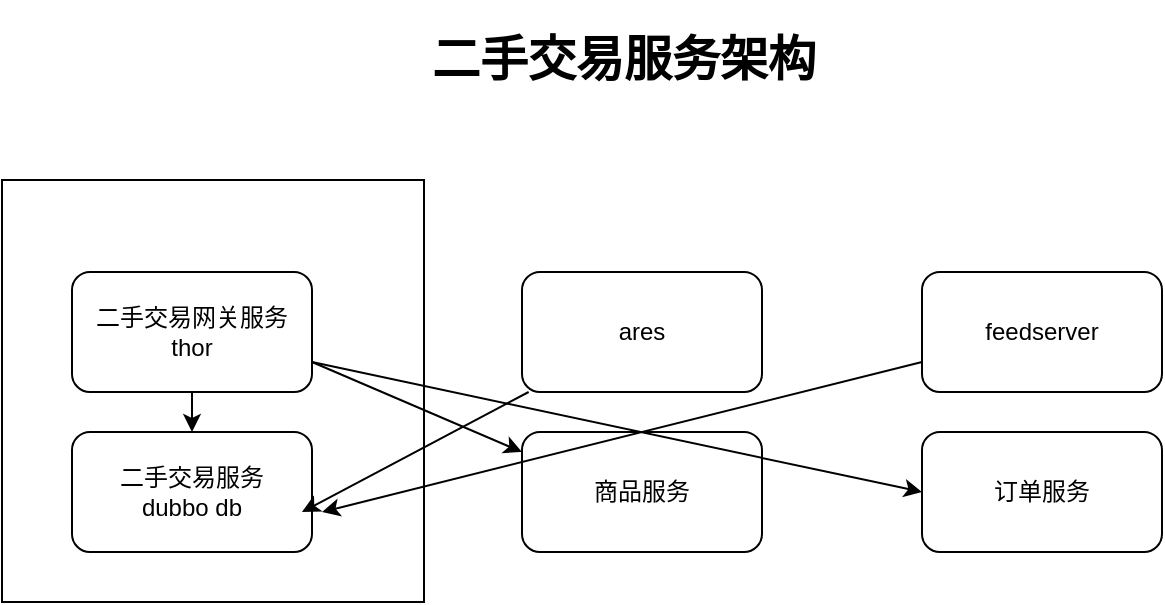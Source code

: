 <mxfile version="14.7.10" type="github">
  <diagram id="2kQwltJa02KkiI_sXOaQ" name="Page-1">
    <mxGraphModel dx="2066" dy="1163" grid="1" gridSize="10" guides="1" tooltips="1" connect="1" arrows="1" fold="1" page="1" pageScale="1" pageWidth="827" pageHeight="1169" math="0" shadow="0">
      <root>
        <mxCell id="0" />
        <mxCell id="1" parent="0" />
        <mxCell id="5b0LYH7plDigoXmsiHE7-1" value="&lt;h1&gt;二手交易服务架构&lt;/h1&gt;" style="text;html=1;strokeColor=none;fillColor=none;spacing=5;spacingTop=-20;whiteSpace=wrap;overflow=hidden;rounded=0;" parent="1" vertex="1">
          <mxGeometry x="290" y="30" width="210" height="50" as="geometry" />
        </mxCell>
        <mxCell id="5b0LYH7plDigoXmsiHE7-12" value="" style="group" parent="1" vertex="1" connectable="0">
          <mxGeometry x="80" y="110" width="211" height="211" as="geometry" />
        </mxCell>
        <mxCell id="5b0LYH7plDigoXmsiHE7-9" value="" style="whiteSpace=wrap;html=1;aspect=fixed;" parent="5b0LYH7plDigoXmsiHE7-12" vertex="1">
          <mxGeometry width="211" height="211" as="geometry" />
        </mxCell>
        <mxCell id="5b0LYH7plDigoXmsiHE7-10" value="二手交易网关服务&lt;br&gt;thor" style="rounded=1;whiteSpace=wrap;html=1;" parent="5b0LYH7plDigoXmsiHE7-12" vertex="1">
          <mxGeometry x="35" y="46" width="120" height="60" as="geometry" />
        </mxCell>
        <mxCell id="5b0LYH7plDigoXmsiHE7-11" value="二手交易服务&lt;br&gt;dubbo db" style="rounded=1;whiteSpace=wrap;html=1;" parent="5b0LYH7plDigoXmsiHE7-12" vertex="1">
          <mxGeometry x="35" y="126" width="120" height="60" as="geometry" />
        </mxCell>
        <mxCell id="cda72I7SJkBjRO16MyrX-1" value="" style="endArrow=classic;html=1;exitX=0.5;exitY=1;exitDx=0;exitDy=0;entryX=0.5;entryY=0;entryDx=0;entryDy=0;" edge="1" parent="5b0LYH7plDigoXmsiHE7-12" source="5b0LYH7plDigoXmsiHE7-10" target="5b0LYH7plDigoXmsiHE7-11">
          <mxGeometry width="50" height="50" relative="1" as="geometry">
            <mxPoint x="165" y="101" as="sourcePoint" />
            <mxPoint x="270" y="146" as="targetPoint" />
          </mxGeometry>
        </mxCell>
        <mxCell id="5b0LYH7plDigoXmsiHE7-13" value="商品服务" style="rounded=1;whiteSpace=wrap;html=1;" parent="1" vertex="1">
          <mxGeometry x="340" y="236" width="120" height="60" as="geometry" />
        </mxCell>
        <mxCell id="5b0LYH7plDigoXmsiHE7-14" value="订单服务" style="rounded=1;whiteSpace=wrap;html=1;" parent="1" vertex="1">
          <mxGeometry x="540" y="236" width="120" height="60" as="geometry" />
        </mxCell>
        <mxCell id="5b0LYH7plDigoXmsiHE7-15" value="ares" style="rounded=1;whiteSpace=wrap;html=1;" parent="1" vertex="1">
          <mxGeometry x="340" y="156" width="120" height="60" as="geometry" />
        </mxCell>
        <mxCell id="5b0LYH7plDigoXmsiHE7-16" value="feedserver" style="rounded=1;whiteSpace=wrap;html=1;" parent="1" vertex="1">
          <mxGeometry x="540" y="156" width="120" height="60" as="geometry" />
        </mxCell>
        <mxCell id="5b0LYH7plDigoXmsiHE7-17" value="" style="endArrow=classic;html=1;exitX=1;exitY=0.75;exitDx=0;exitDy=0;" parent="1" source="5b0LYH7plDigoXmsiHE7-10" edge="1">
          <mxGeometry width="50" height="50" relative="1" as="geometry">
            <mxPoint x="420" y="386" as="sourcePoint" />
            <mxPoint x="340" y="246" as="targetPoint" />
          </mxGeometry>
        </mxCell>
        <mxCell id="5b0LYH7plDigoXmsiHE7-18" value="" style="endArrow=classic;html=1;exitX=1;exitY=0.75;exitDx=0;exitDy=0;entryX=0;entryY=0.5;entryDx=0;entryDy=0;" parent="1" source="5b0LYH7plDigoXmsiHE7-10" target="5b0LYH7plDigoXmsiHE7-14" edge="1">
          <mxGeometry width="50" height="50" relative="1" as="geometry">
            <mxPoint x="291" y="356" as="sourcePoint" />
            <mxPoint x="396" y="401" as="targetPoint" />
          </mxGeometry>
        </mxCell>
        <mxCell id="5b0LYH7plDigoXmsiHE7-19" value="" style="endArrow=classic;html=1;" parent="1" source="5b0LYH7plDigoXmsiHE7-15" edge="1">
          <mxGeometry width="50" height="50" relative="1" as="geometry">
            <mxPoint x="340" y="376" as="sourcePoint" />
            <mxPoint x="230" y="276" as="targetPoint" />
          </mxGeometry>
        </mxCell>
        <mxCell id="5b0LYH7plDigoXmsiHE7-20" value="" style="endArrow=classic;html=1;exitX=0;exitY=0.75;exitDx=0;exitDy=0;" parent="1" source="5b0LYH7plDigoXmsiHE7-16" edge="1">
          <mxGeometry width="50" height="50" relative="1" as="geometry">
            <mxPoint x="353.333" y="226" as="sourcePoint" />
            <mxPoint x="240" y="276" as="targetPoint" />
          </mxGeometry>
        </mxCell>
      </root>
    </mxGraphModel>
  </diagram>
</mxfile>
